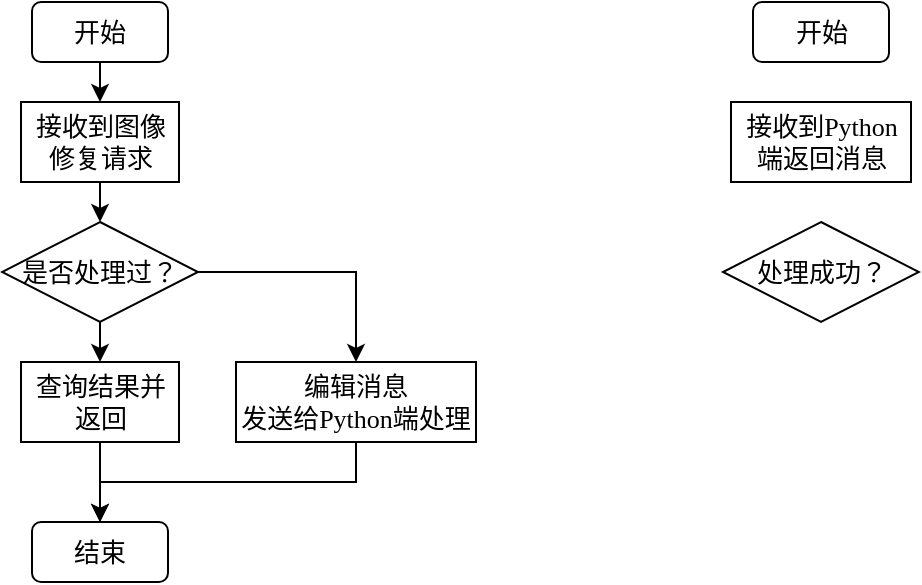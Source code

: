 <mxfile version="21.3.0" type="github">
  <diagram name="第 1 页" id="Fq_7bFFHUrejeTsrs-1e">
    <mxGraphModel dx="819" dy="461" grid="1" gridSize="10" guides="1" tooltips="1" connect="1" arrows="1" fold="1" page="1" pageScale="1" pageWidth="583" pageHeight="827" math="0" shadow="0">
      <root>
        <mxCell id="0" />
        <mxCell id="1" parent="0" />
        <mxCell id="0MIF7nP4EVPLEAdVTBuU-3" style="edgeStyle=orthogonalEdgeStyle;rounded=0;orthogonalLoop=1;jettySize=auto;html=1;exitX=0.5;exitY=1;exitDx=0;exitDy=0;entryX=0.5;entryY=0;entryDx=0;entryDy=0;" edge="1" parent="1" source="0MIF7nP4EVPLEAdVTBuU-1" target="0MIF7nP4EVPLEAdVTBuU-2">
          <mxGeometry relative="1" as="geometry" />
        </mxCell>
        <mxCell id="0MIF7nP4EVPLEAdVTBuU-1" value="开始" style="rounded=1;whiteSpace=wrap;html=1;fontSize=13;fontFamily=宋体;" vertex="1" parent="1">
          <mxGeometry x="55" y="10" width="68" height="30" as="geometry" />
        </mxCell>
        <mxCell id="0MIF7nP4EVPLEAdVTBuU-5" style="edgeStyle=orthogonalEdgeStyle;rounded=0;orthogonalLoop=1;jettySize=auto;html=1;exitX=0.5;exitY=1;exitDx=0;exitDy=0;entryX=0.5;entryY=0;entryDx=0;entryDy=0;" edge="1" parent="1" source="0MIF7nP4EVPLEAdVTBuU-2" target="0MIF7nP4EVPLEAdVTBuU-4">
          <mxGeometry relative="1" as="geometry" />
        </mxCell>
        <mxCell id="0MIF7nP4EVPLEAdVTBuU-2" value="接收到图像修复请求" style="rounded=0;whiteSpace=wrap;html=1;fontSize=13;fontFamily=宋体;" vertex="1" parent="1">
          <mxGeometry x="49.5" y="60" width="79" height="40" as="geometry" />
        </mxCell>
        <mxCell id="0MIF7nP4EVPLEAdVTBuU-9" style="edgeStyle=orthogonalEdgeStyle;rounded=0;orthogonalLoop=1;jettySize=auto;html=1;exitX=0.5;exitY=1;exitDx=0;exitDy=0;entryX=0.5;entryY=0;entryDx=0;entryDy=0;" edge="1" parent="1" source="0MIF7nP4EVPLEAdVTBuU-4" target="0MIF7nP4EVPLEAdVTBuU-7">
          <mxGeometry relative="1" as="geometry" />
        </mxCell>
        <mxCell id="0MIF7nP4EVPLEAdVTBuU-12" style="edgeStyle=orthogonalEdgeStyle;rounded=0;orthogonalLoop=1;jettySize=auto;html=1;exitX=1;exitY=0.5;exitDx=0;exitDy=0;entryX=0.5;entryY=0;entryDx=0;entryDy=0;" edge="1" parent="1" source="0MIF7nP4EVPLEAdVTBuU-4" target="0MIF7nP4EVPLEAdVTBuU-11">
          <mxGeometry relative="1" as="geometry" />
        </mxCell>
        <mxCell id="0MIF7nP4EVPLEAdVTBuU-4" value="是否处理过？" style="rhombus;whiteSpace=wrap;html=1;fontSize=13;fontFamily=宋体;" vertex="1" parent="1">
          <mxGeometry x="40" y="120" width="98" height="50" as="geometry" />
        </mxCell>
        <mxCell id="0MIF7nP4EVPLEAdVTBuU-10" style="edgeStyle=orthogonalEdgeStyle;rounded=0;orthogonalLoop=1;jettySize=auto;html=1;exitX=0.5;exitY=1;exitDx=0;exitDy=0;entryX=0.5;entryY=0;entryDx=0;entryDy=0;" edge="1" parent="1" source="0MIF7nP4EVPLEAdVTBuU-7" target="0MIF7nP4EVPLEAdVTBuU-8">
          <mxGeometry relative="1" as="geometry" />
        </mxCell>
        <mxCell id="0MIF7nP4EVPLEAdVTBuU-7" value="查询结果并返回" style="rounded=0;whiteSpace=wrap;html=1;fontSize=13;fontFamily=宋体;" vertex="1" parent="1">
          <mxGeometry x="49.5" y="190" width="79" height="40" as="geometry" />
        </mxCell>
        <mxCell id="0MIF7nP4EVPLEAdVTBuU-8" value="结束" style="rounded=1;whiteSpace=wrap;html=1;fontSize=13;fontFamily=宋体;" vertex="1" parent="1">
          <mxGeometry x="55" y="270" width="68" height="30" as="geometry" />
        </mxCell>
        <mxCell id="0MIF7nP4EVPLEAdVTBuU-13" style="edgeStyle=orthogonalEdgeStyle;rounded=0;orthogonalLoop=1;jettySize=auto;html=1;exitX=0.5;exitY=1;exitDx=0;exitDy=0;entryX=0.5;entryY=0;entryDx=0;entryDy=0;" edge="1" parent="1" source="0MIF7nP4EVPLEAdVTBuU-11" target="0MIF7nP4EVPLEAdVTBuU-8">
          <mxGeometry relative="1" as="geometry" />
        </mxCell>
        <mxCell id="0MIF7nP4EVPLEAdVTBuU-11" value="编辑消息&lt;br&gt;发送给Python端处理" style="rounded=0;whiteSpace=wrap;html=1;fontSize=13;fontFamily=宋体;" vertex="1" parent="1">
          <mxGeometry x="157" y="190" width="120" height="40" as="geometry" />
        </mxCell>
        <mxCell id="0MIF7nP4EVPLEAdVTBuU-14" value="接收到Python端返回消息" style="rounded=0;whiteSpace=wrap;html=1;fontSize=13;fontFamily=宋体;" vertex="1" parent="1">
          <mxGeometry x="404.5" y="60" width="90" height="40" as="geometry" />
        </mxCell>
        <mxCell id="0MIF7nP4EVPLEAdVTBuU-15" value="开始" style="rounded=1;whiteSpace=wrap;html=1;fontSize=13;fontFamily=宋体;" vertex="1" parent="1">
          <mxGeometry x="415.5" y="10" width="68" height="30" as="geometry" />
        </mxCell>
        <mxCell id="0MIF7nP4EVPLEAdVTBuU-16" value="处理成功？" style="rhombus;whiteSpace=wrap;html=1;fontSize=13;fontFamily=宋体;" vertex="1" parent="1">
          <mxGeometry x="400.5" y="120" width="98" height="50" as="geometry" />
        </mxCell>
      </root>
    </mxGraphModel>
  </diagram>
</mxfile>
